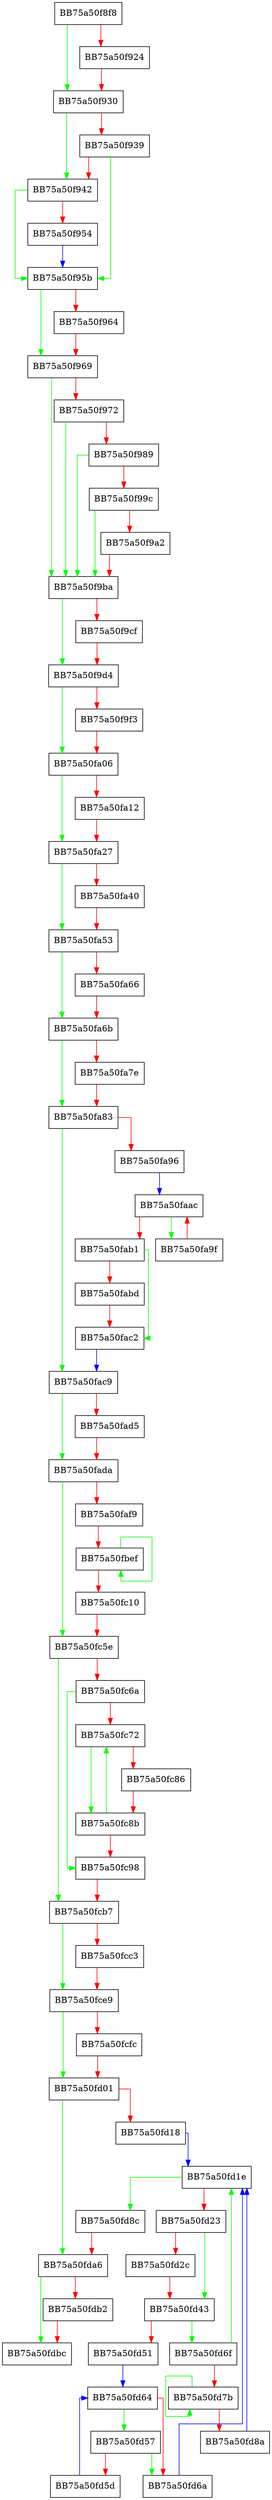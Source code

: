 digraph modprobe_cleanup {
  node [shape="box"];
  graph [splines=ortho];
  BB75a50f8f8 -> BB75a50f930 [color="green"];
  BB75a50f8f8 -> BB75a50f924 [color="red"];
  BB75a50f924 -> BB75a50f930 [color="red"];
  BB75a50f930 -> BB75a50f942 [color="green"];
  BB75a50f930 -> BB75a50f939 [color="red"];
  BB75a50f939 -> BB75a50f95b [color="green"];
  BB75a50f939 -> BB75a50f942 [color="red"];
  BB75a50f942 -> BB75a50f95b [color="green"];
  BB75a50f942 -> BB75a50f954 [color="red"];
  BB75a50f954 -> BB75a50f95b [color="blue"];
  BB75a50f95b -> BB75a50f969 [color="green"];
  BB75a50f95b -> BB75a50f964 [color="red"];
  BB75a50f964 -> BB75a50f969 [color="red"];
  BB75a50f969 -> BB75a50f9ba [color="green"];
  BB75a50f969 -> BB75a50f972 [color="red"];
  BB75a50f972 -> BB75a50f9ba [color="green"];
  BB75a50f972 -> BB75a50f989 [color="red"];
  BB75a50f989 -> BB75a50f9ba [color="green"];
  BB75a50f989 -> BB75a50f99c [color="red"];
  BB75a50f99c -> BB75a50f9ba [color="green"];
  BB75a50f99c -> BB75a50f9a2 [color="red"];
  BB75a50f9a2 -> BB75a50f9ba [color="red"];
  BB75a50f9ba -> BB75a50f9d4 [color="green"];
  BB75a50f9ba -> BB75a50f9cf [color="red"];
  BB75a50f9cf -> BB75a50f9d4 [color="red"];
  BB75a50f9d4 -> BB75a50fa06 [color="green"];
  BB75a50f9d4 -> BB75a50f9f3 [color="red"];
  BB75a50f9f3 -> BB75a50fa06 [color="red"];
  BB75a50fa06 -> BB75a50fa27 [color="green"];
  BB75a50fa06 -> BB75a50fa12 [color="red"];
  BB75a50fa12 -> BB75a50fa27 [color="red"];
  BB75a50fa27 -> BB75a50fa53 [color="green"];
  BB75a50fa27 -> BB75a50fa40 [color="red"];
  BB75a50fa40 -> BB75a50fa53 [color="red"];
  BB75a50fa53 -> BB75a50fa6b [color="green"];
  BB75a50fa53 -> BB75a50fa66 [color="red"];
  BB75a50fa66 -> BB75a50fa6b [color="red"];
  BB75a50fa6b -> BB75a50fa83 [color="green"];
  BB75a50fa6b -> BB75a50fa7e [color="red"];
  BB75a50fa7e -> BB75a50fa83 [color="red"];
  BB75a50fa83 -> BB75a50fac9 [color="green"];
  BB75a50fa83 -> BB75a50fa96 [color="red"];
  BB75a50fa96 -> BB75a50faac [color="blue"];
  BB75a50fa9f -> BB75a50faac [color="red"];
  BB75a50faac -> BB75a50fa9f [color="green"];
  BB75a50faac -> BB75a50fab1 [color="red"];
  BB75a50fab1 -> BB75a50fac2 [color="green"];
  BB75a50fab1 -> BB75a50fabd [color="red"];
  BB75a50fabd -> BB75a50fac2 [color="red"];
  BB75a50fac2 -> BB75a50fac9 [color="blue"];
  BB75a50fac9 -> BB75a50fada [color="green"];
  BB75a50fac9 -> BB75a50fad5 [color="red"];
  BB75a50fad5 -> BB75a50fada [color="red"];
  BB75a50fada -> BB75a50fc5e [color="green"];
  BB75a50fada -> BB75a50faf9 [color="red"];
  BB75a50faf9 -> BB75a50fbef [color="red"];
  BB75a50fbef -> BB75a50fbef [color="green"];
  BB75a50fbef -> BB75a50fc10 [color="red"];
  BB75a50fc10 -> BB75a50fc5e [color="red"];
  BB75a50fc5e -> BB75a50fcb7 [color="green"];
  BB75a50fc5e -> BB75a50fc6a [color="red"];
  BB75a50fc6a -> BB75a50fc98 [color="green"];
  BB75a50fc6a -> BB75a50fc72 [color="red"];
  BB75a50fc72 -> BB75a50fc8b [color="green"];
  BB75a50fc72 -> BB75a50fc86 [color="red"];
  BB75a50fc86 -> BB75a50fc8b [color="red"];
  BB75a50fc8b -> BB75a50fc72 [color="green"];
  BB75a50fc8b -> BB75a50fc98 [color="red"];
  BB75a50fc98 -> BB75a50fcb7 [color="red"];
  BB75a50fcb7 -> BB75a50fce9 [color="green"];
  BB75a50fcb7 -> BB75a50fcc3 [color="red"];
  BB75a50fcc3 -> BB75a50fce9 [color="red"];
  BB75a50fce9 -> BB75a50fd01 [color="green"];
  BB75a50fce9 -> BB75a50fcfc [color="red"];
  BB75a50fcfc -> BB75a50fd01 [color="red"];
  BB75a50fd01 -> BB75a50fda6 [color="green"];
  BB75a50fd01 -> BB75a50fd18 [color="red"];
  BB75a50fd18 -> BB75a50fd1e [color="blue"];
  BB75a50fd1e -> BB75a50fd8c [color="green"];
  BB75a50fd1e -> BB75a50fd23 [color="red"];
  BB75a50fd23 -> BB75a50fd43 [color="green"];
  BB75a50fd23 -> BB75a50fd2c [color="red"];
  BB75a50fd2c -> BB75a50fd43 [color="red"];
  BB75a50fd43 -> BB75a50fd6f [color="green"];
  BB75a50fd43 -> BB75a50fd51 [color="red"];
  BB75a50fd51 -> BB75a50fd64 [color="blue"];
  BB75a50fd57 -> BB75a50fd6a [color="green"];
  BB75a50fd57 -> BB75a50fd5d [color="red"];
  BB75a50fd5d -> BB75a50fd64 [color="blue"];
  BB75a50fd64 -> BB75a50fd57 [color="green"];
  BB75a50fd64 -> BB75a50fd6a [color="red"];
  BB75a50fd6a -> BB75a50fd1e [color="blue"];
  BB75a50fd6f -> BB75a50fd1e [color="green"];
  BB75a50fd6f -> BB75a50fd7b [color="red"];
  BB75a50fd7b -> BB75a50fd7b [color="green"];
  BB75a50fd7b -> BB75a50fd8a [color="red"];
  BB75a50fd8a -> BB75a50fd1e [color="blue"];
  BB75a50fd8c -> BB75a50fda6 [color="red"];
  BB75a50fda6 -> BB75a50fdbc [color="green"];
  BB75a50fda6 -> BB75a50fdb2 [color="red"];
  BB75a50fdb2 -> BB75a50fdbc [color="red"];
}
